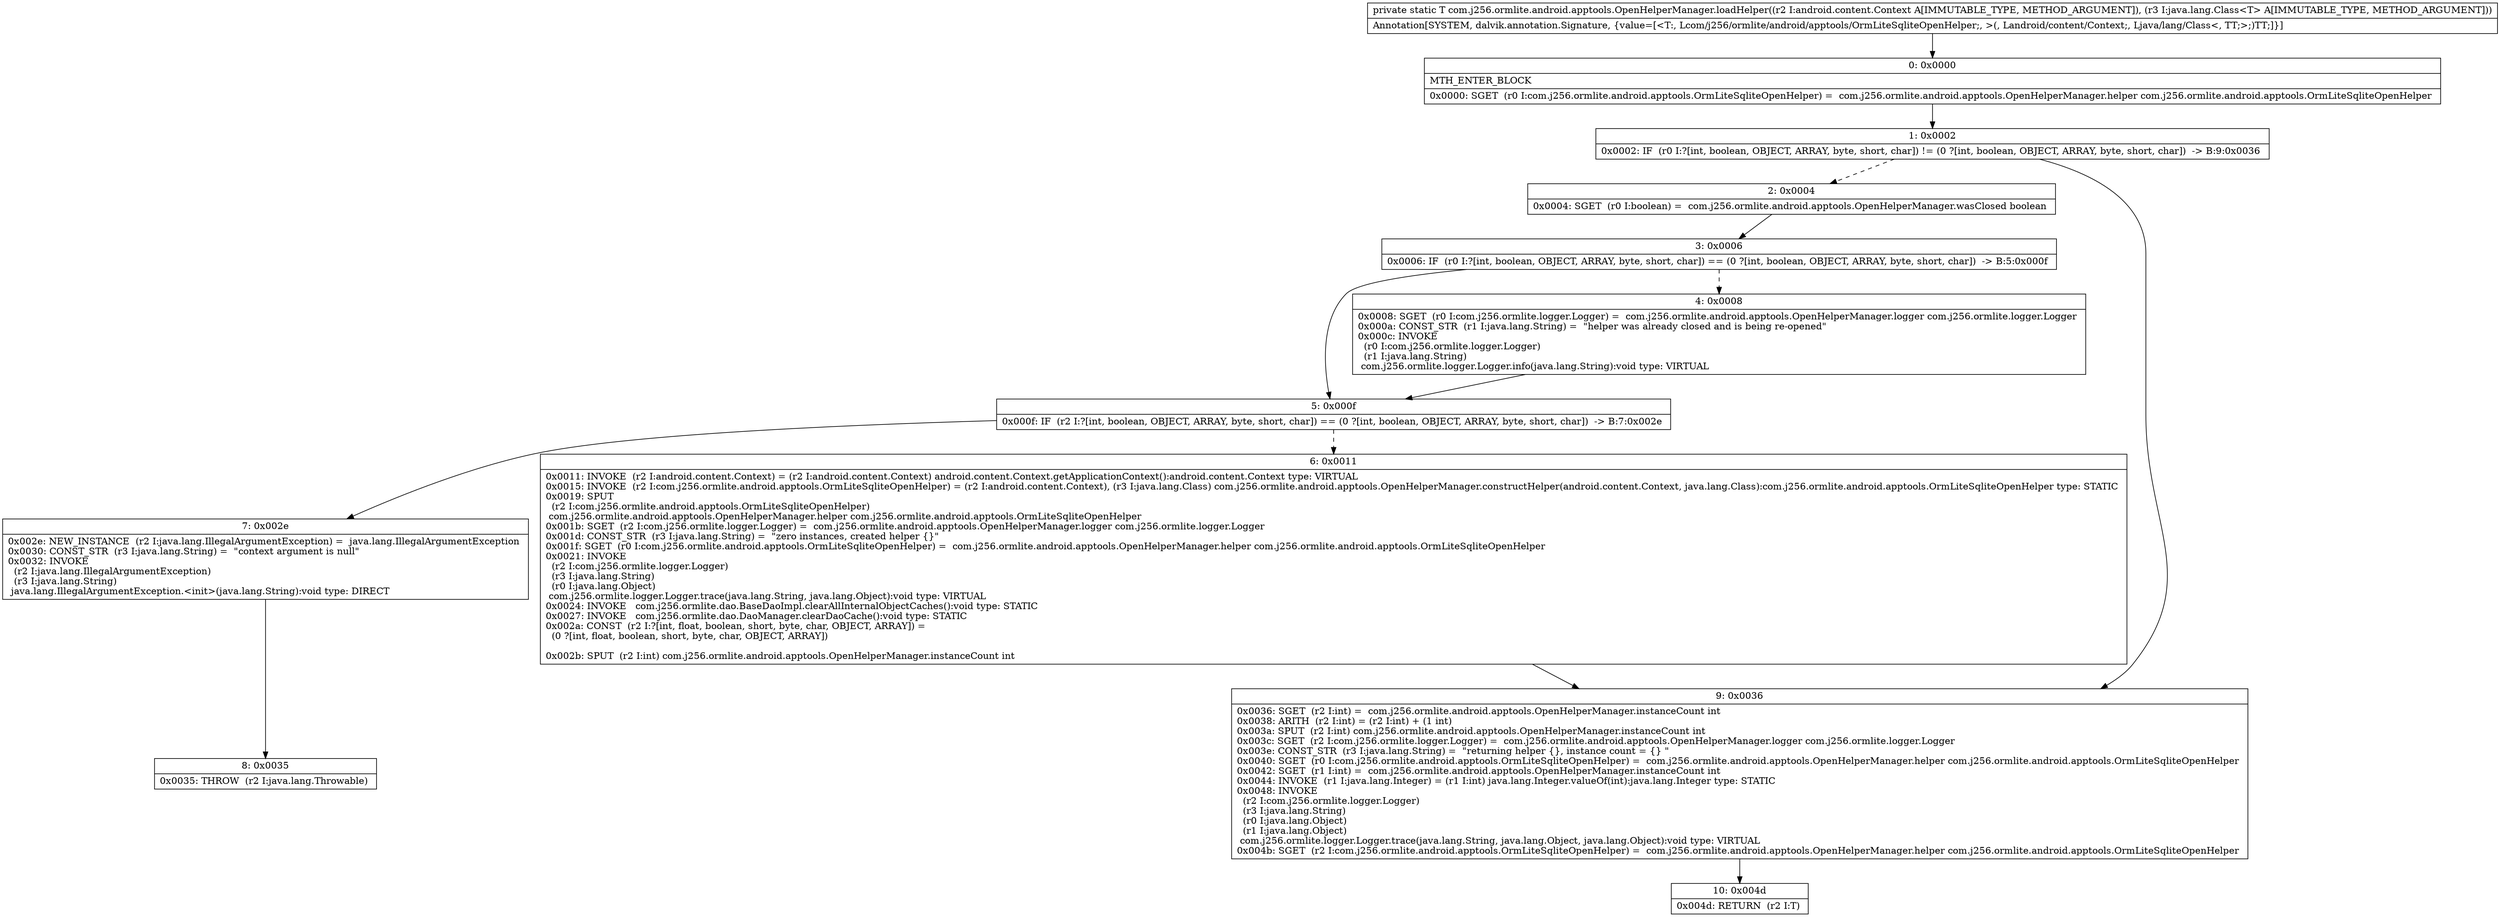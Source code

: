 digraph "CFG forcom.j256.ormlite.android.apptools.OpenHelperManager.loadHelper(Landroid\/content\/Context;Ljava\/lang\/Class;)Lcom\/j256\/ormlite\/android\/apptools\/OrmLiteSqliteOpenHelper;" {
Node_0 [shape=record,label="{0\:\ 0x0000|MTH_ENTER_BLOCK\l|0x0000: SGET  (r0 I:com.j256.ormlite.android.apptools.OrmLiteSqliteOpenHelper) =  com.j256.ormlite.android.apptools.OpenHelperManager.helper com.j256.ormlite.android.apptools.OrmLiteSqliteOpenHelper \l}"];
Node_1 [shape=record,label="{1\:\ 0x0002|0x0002: IF  (r0 I:?[int, boolean, OBJECT, ARRAY, byte, short, char]) != (0 ?[int, boolean, OBJECT, ARRAY, byte, short, char])  \-\> B:9:0x0036 \l}"];
Node_2 [shape=record,label="{2\:\ 0x0004|0x0004: SGET  (r0 I:boolean) =  com.j256.ormlite.android.apptools.OpenHelperManager.wasClosed boolean \l}"];
Node_3 [shape=record,label="{3\:\ 0x0006|0x0006: IF  (r0 I:?[int, boolean, OBJECT, ARRAY, byte, short, char]) == (0 ?[int, boolean, OBJECT, ARRAY, byte, short, char])  \-\> B:5:0x000f \l}"];
Node_4 [shape=record,label="{4\:\ 0x0008|0x0008: SGET  (r0 I:com.j256.ormlite.logger.Logger) =  com.j256.ormlite.android.apptools.OpenHelperManager.logger com.j256.ormlite.logger.Logger \l0x000a: CONST_STR  (r1 I:java.lang.String) =  \"helper was already closed and is being re\-opened\" \l0x000c: INVOKE  \l  (r0 I:com.j256.ormlite.logger.Logger)\l  (r1 I:java.lang.String)\l com.j256.ormlite.logger.Logger.info(java.lang.String):void type: VIRTUAL \l}"];
Node_5 [shape=record,label="{5\:\ 0x000f|0x000f: IF  (r2 I:?[int, boolean, OBJECT, ARRAY, byte, short, char]) == (0 ?[int, boolean, OBJECT, ARRAY, byte, short, char])  \-\> B:7:0x002e \l}"];
Node_6 [shape=record,label="{6\:\ 0x0011|0x0011: INVOKE  (r2 I:android.content.Context) = (r2 I:android.content.Context) android.content.Context.getApplicationContext():android.content.Context type: VIRTUAL \l0x0015: INVOKE  (r2 I:com.j256.ormlite.android.apptools.OrmLiteSqliteOpenHelper) = (r2 I:android.content.Context), (r3 I:java.lang.Class) com.j256.ormlite.android.apptools.OpenHelperManager.constructHelper(android.content.Context, java.lang.Class):com.j256.ormlite.android.apptools.OrmLiteSqliteOpenHelper type: STATIC \l0x0019: SPUT  \l  (r2 I:com.j256.ormlite.android.apptools.OrmLiteSqliteOpenHelper)\l com.j256.ormlite.android.apptools.OpenHelperManager.helper com.j256.ormlite.android.apptools.OrmLiteSqliteOpenHelper \l0x001b: SGET  (r2 I:com.j256.ormlite.logger.Logger) =  com.j256.ormlite.android.apptools.OpenHelperManager.logger com.j256.ormlite.logger.Logger \l0x001d: CONST_STR  (r3 I:java.lang.String) =  \"zero instances, created helper \{\}\" \l0x001f: SGET  (r0 I:com.j256.ormlite.android.apptools.OrmLiteSqliteOpenHelper) =  com.j256.ormlite.android.apptools.OpenHelperManager.helper com.j256.ormlite.android.apptools.OrmLiteSqliteOpenHelper \l0x0021: INVOKE  \l  (r2 I:com.j256.ormlite.logger.Logger)\l  (r3 I:java.lang.String)\l  (r0 I:java.lang.Object)\l com.j256.ormlite.logger.Logger.trace(java.lang.String, java.lang.Object):void type: VIRTUAL \l0x0024: INVOKE   com.j256.ormlite.dao.BaseDaoImpl.clearAllInternalObjectCaches():void type: STATIC \l0x0027: INVOKE   com.j256.ormlite.dao.DaoManager.clearDaoCache():void type: STATIC \l0x002a: CONST  (r2 I:?[int, float, boolean, short, byte, char, OBJECT, ARRAY]) = \l  (0 ?[int, float, boolean, short, byte, char, OBJECT, ARRAY])\l \l0x002b: SPUT  (r2 I:int) com.j256.ormlite.android.apptools.OpenHelperManager.instanceCount int \l}"];
Node_7 [shape=record,label="{7\:\ 0x002e|0x002e: NEW_INSTANCE  (r2 I:java.lang.IllegalArgumentException) =  java.lang.IllegalArgumentException \l0x0030: CONST_STR  (r3 I:java.lang.String) =  \"context argument is null\" \l0x0032: INVOKE  \l  (r2 I:java.lang.IllegalArgumentException)\l  (r3 I:java.lang.String)\l java.lang.IllegalArgumentException.\<init\>(java.lang.String):void type: DIRECT \l}"];
Node_8 [shape=record,label="{8\:\ 0x0035|0x0035: THROW  (r2 I:java.lang.Throwable) \l}"];
Node_9 [shape=record,label="{9\:\ 0x0036|0x0036: SGET  (r2 I:int) =  com.j256.ormlite.android.apptools.OpenHelperManager.instanceCount int \l0x0038: ARITH  (r2 I:int) = (r2 I:int) + (1 int) \l0x003a: SPUT  (r2 I:int) com.j256.ormlite.android.apptools.OpenHelperManager.instanceCount int \l0x003c: SGET  (r2 I:com.j256.ormlite.logger.Logger) =  com.j256.ormlite.android.apptools.OpenHelperManager.logger com.j256.ormlite.logger.Logger \l0x003e: CONST_STR  (r3 I:java.lang.String) =  \"returning helper \{\}, instance count = \{\} \" \l0x0040: SGET  (r0 I:com.j256.ormlite.android.apptools.OrmLiteSqliteOpenHelper) =  com.j256.ormlite.android.apptools.OpenHelperManager.helper com.j256.ormlite.android.apptools.OrmLiteSqliteOpenHelper \l0x0042: SGET  (r1 I:int) =  com.j256.ormlite.android.apptools.OpenHelperManager.instanceCount int \l0x0044: INVOKE  (r1 I:java.lang.Integer) = (r1 I:int) java.lang.Integer.valueOf(int):java.lang.Integer type: STATIC \l0x0048: INVOKE  \l  (r2 I:com.j256.ormlite.logger.Logger)\l  (r3 I:java.lang.String)\l  (r0 I:java.lang.Object)\l  (r1 I:java.lang.Object)\l com.j256.ormlite.logger.Logger.trace(java.lang.String, java.lang.Object, java.lang.Object):void type: VIRTUAL \l0x004b: SGET  (r2 I:com.j256.ormlite.android.apptools.OrmLiteSqliteOpenHelper) =  com.j256.ormlite.android.apptools.OpenHelperManager.helper com.j256.ormlite.android.apptools.OrmLiteSqliteOpenHelper \l}"];
Node_10 [shape=record,label="{10\:\ 0x004d|0x004d: RETURN  (r2 I:T) \l}"];
MethodNode[shape=record,label="{private static T com.j256.ormlite.android.apptools.OpenHelperManager.loadHelper((r2 I:android.content.Context A[IMMUTABLE_TYPE, METHOD_ARGUMENT]), (r3 I:java.lang.Class\<T\> A[IMMUTABLE_TYPE, METHOD_ARGUMENT]))  | Annotation[SYSTEM, dalvik.annotation.Signature, \{value=[\<T:, Lcom\/j256\/ormlite\/android\/apptools\/OrmLiteSqliteOpenHelper;, \>(, Landroid\/content\/Context;, Ljava\/lang\/Class\<, TT;\>;)TT;]\}]\l}"];
MethodNode -> Node_0;
Node_0 -> Node_1;
Node_1 -> Node_2[style=dashed];
Node_1 -> Node_9;
Node_2 -> Node_3;
Node_3 -> Node_4[style=dashed];
Node_3 -> Node_5;
Node_4 -> Node_5;
Node_5 -> Node_6[style=dashed];
Node_5 -> Node_7;
Node_6 -> Node_9;
Node_7 -> Node_8;
Node_9 -> Node_10;
}

